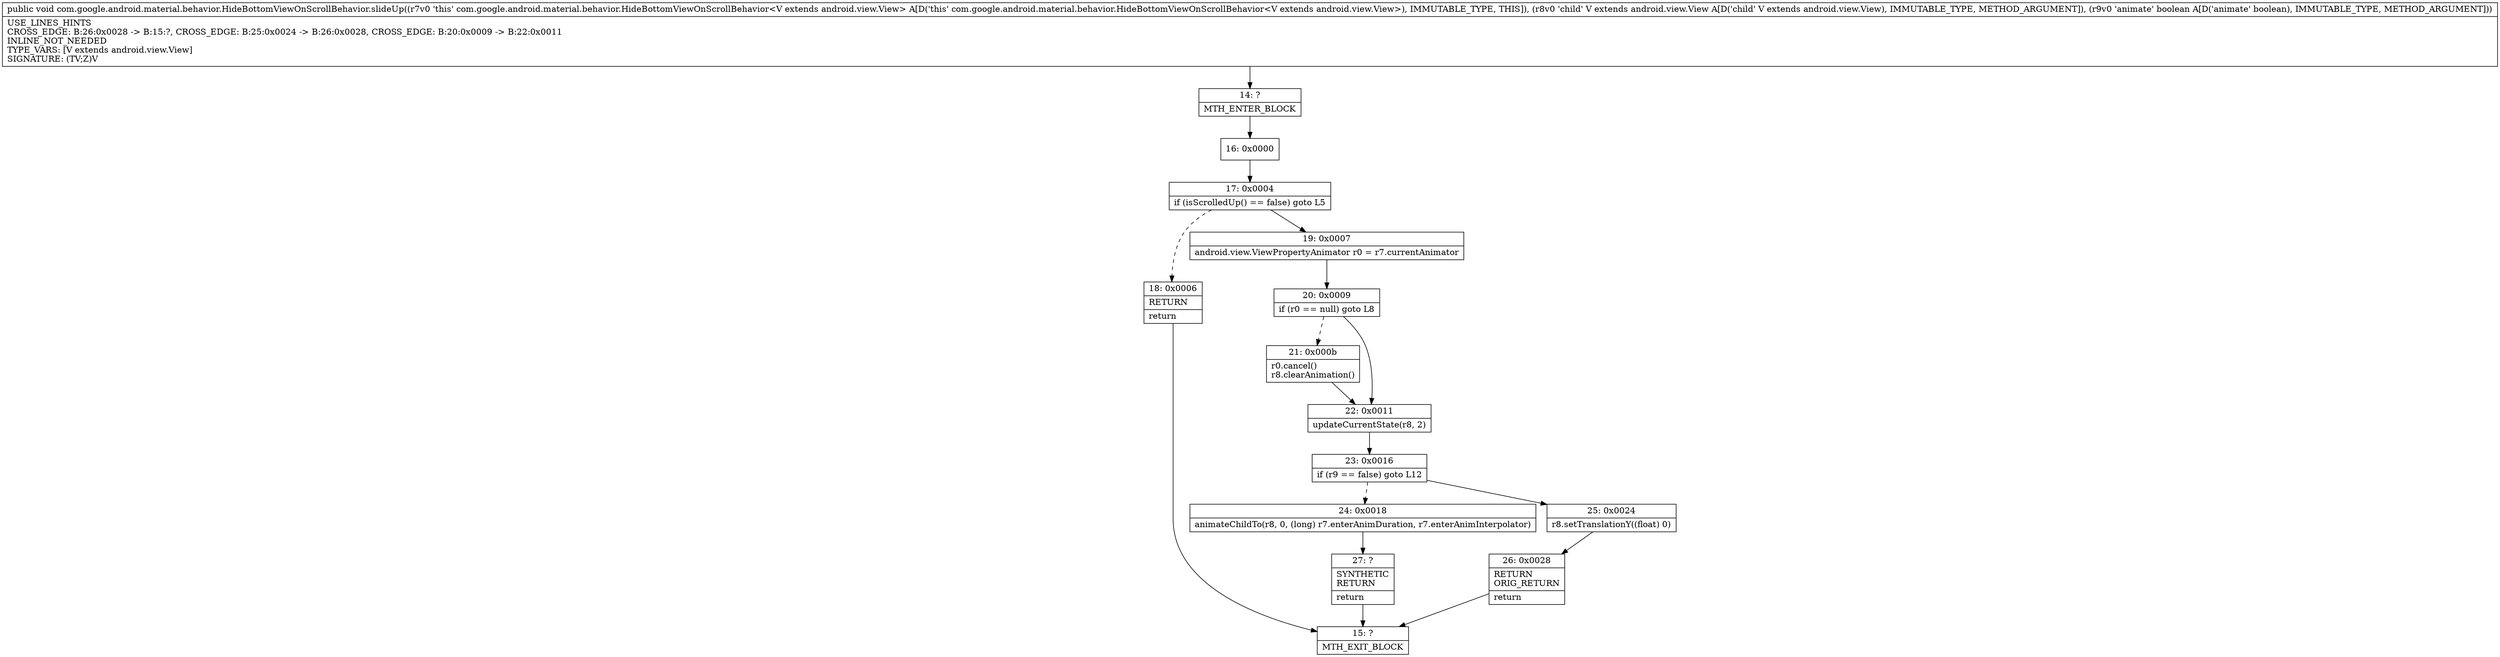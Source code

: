 digraph "CFG forcom.google.android.material.behavior.HideBottomViewOnScrollBehavior.slideUp(Landroid\/view\/View;Z)V" {
Node_14 [shape=record,label="{14\:\ ?|MTH_ENTER_BLOCK\l}"];
Node_16 [shape=record,label="{16\:\ 0x0000}"];
Node_17 [shape=record,label="{17\:\ 0x0004|if (isScrolledUp() == false) goto L5\l}"];
Node_18 [shape=record,label="{18\:\ 0x0006|RETURN\l|return\l}"];
Node_15 [shape=record,label="{15\:\ ?|MTH_EXIT_BLOCK\l}"];
Node_19 [shape=record,label="{19\:\ 0x0007|android.view.ViewPropertyAnimator r0 = r7.currentAnimator\l}"];
Node_20 [shape=record,label="{20\:\ 0x0009|if (r0 == null) goto L8\l}"];
Node_21 [shape=record,label="{21\:\ 0x000b|r0.cancel()\lr8.clearAnimation()\l}"];
Node_22 [shape=record,label="{22\:\ 0x0011|updateCurrentState(r8, 2)\l}"];
Node_23 [shape=record,label="{23\:\ 0x0016|if (r9 == false) goto L12\l}"];
Node_24 [shape=record,label="{24\:\ 0x0018|animateChildTo(r8, 0, (long) r7.enterAnimDuration, r7.enterAnimInterpolator)\l}"];
Node_27 [shape=record,label="{27\:\ ?|SYNTHETIC\lRETURN\l|return\l}"];
Node_25 [shape=record,label="{25\:\ 0x0024|r8.setTranslationY((float) 0)\l}"];
Node_26 [shape=record,label="{26\:\ 0x0028|RETURN\lORIG_RETURN\l|return\l}"];
MethodNode[shape=record,label="{public void com.google.android.material.behavior.HideBottomViewOnScrollBehavior.slideUp((r7v0 'this' com.google.android.material.behavior.HideBottomViewOnScrollBehavior\<V extends android.view.View\> A[D('this' com.google.android.material.behavior.HideBottomViewOnScrollBehavior\<V extends android.view.View\>), IMMUTABLE_TYPE, THIS]), (r8v0 'child' V extends android.view.View A[D('child' V extends android.view.View), IMMUTABLE_TYPE, METHOD_ARGUMENT]), (r9v0 'animate' boolean A[D('animate' boolean), IMMUTABLE_TYPE, METHOD_ARGUMENT]))  | USE_LINES_HINTS\lCROSS_EDGE: B:26:0x0028 \-\> B:15:?, CROSS_EDGE: B:25:0x0024 \-\> B:26:0x0028, CROSS_EDGE: B:20:0x0009 \-\> B:22:0x0011\lINLINE_NOT_NEEDED\lTYPE_VARS: [V extends android.view.View]\lSIGNATURE: (TV;Z)V\l}"];
MethodNode -> Node_14;Node_14 -> Node_16;
Node_16 -> Node_17;
Node_17 -> Node_18[style=dashed];
Node_17 -> Node_19;
Node_18 -> Node_15;
Node_19 -> Node_20;
Node_20 -> Node_21[style=dashed];
Node_20 -> Node_22;
Node_21 -> Node_22;
Node_22 -> Node_23;
Node_23 -> Node_24[style=dashed];
Node_23 -> Node_25;
Node_24 -> Node_27;
Node_27 -> Node_15;
Node_25 -> Node_26;
Node_26 -> Node_15;
}

